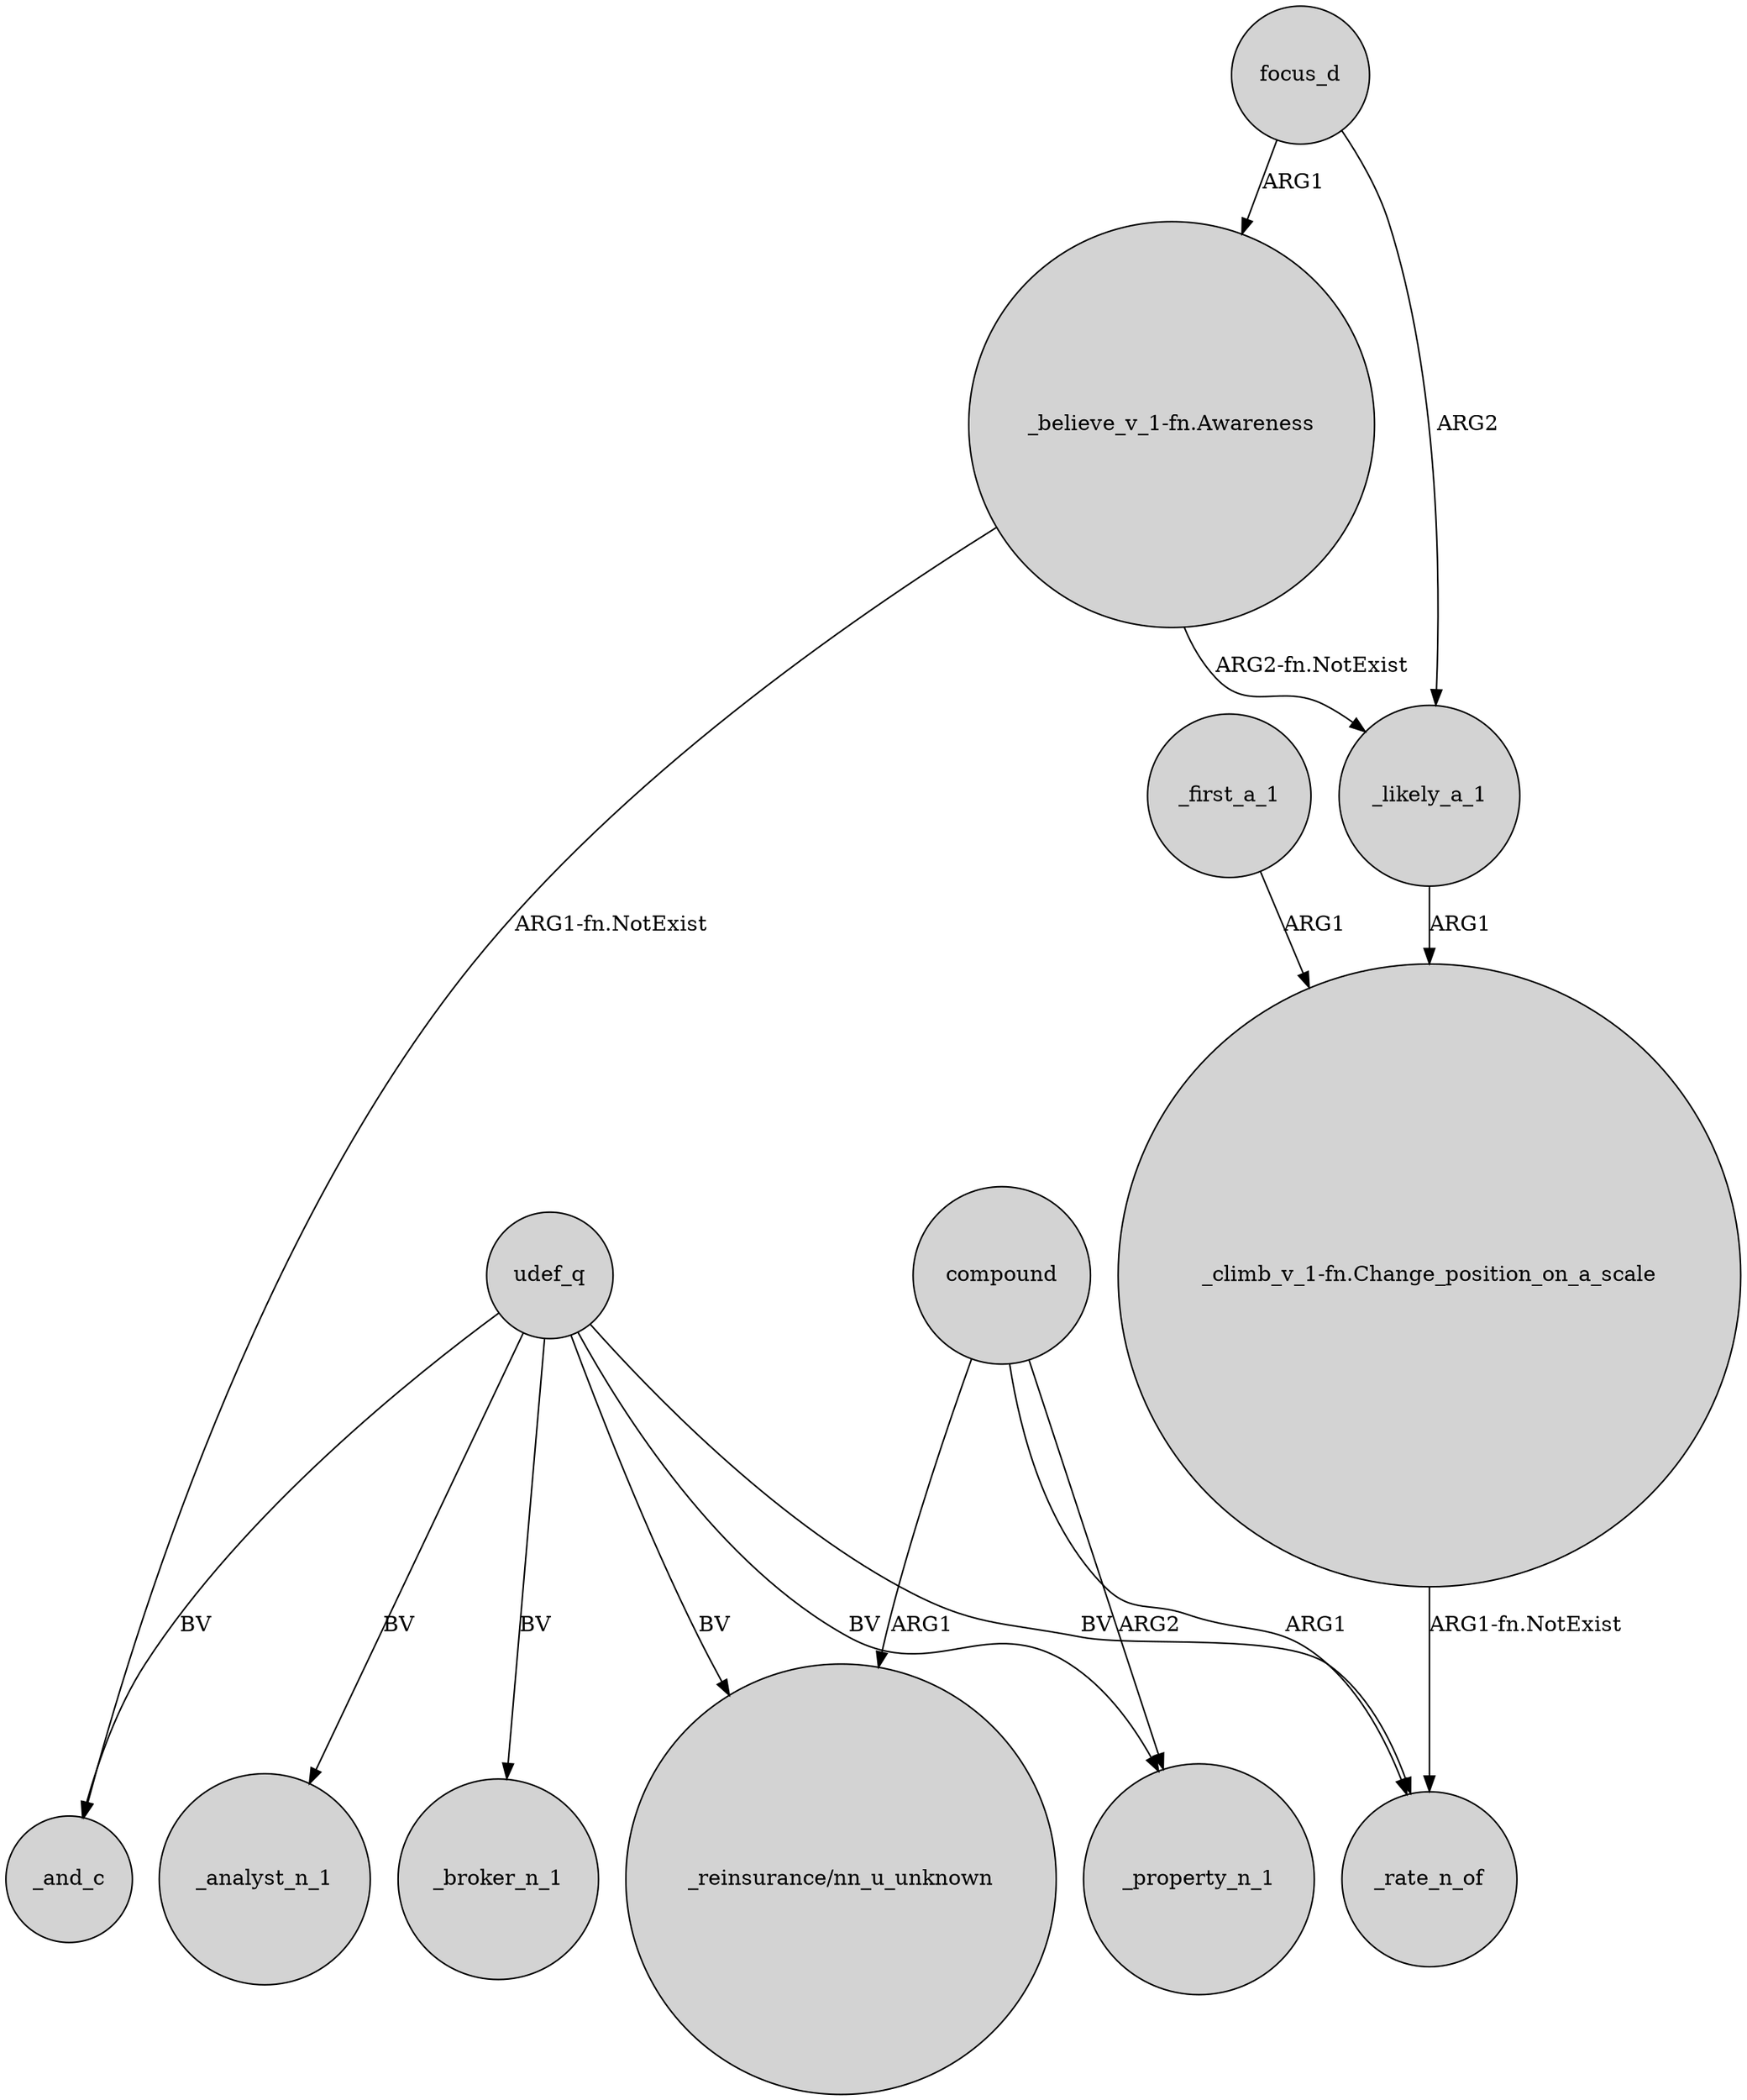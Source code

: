 digraph {
	node [shape=circle style=filled]
	compound -> _rate_n_of [label=ARG1]
	focus_d -> _likely_a_1 [label=ARG2]
	compound -> _property_n_1 [label=ARG2]
	_first_a_1 -> "_climb_v_1-fn.Change_position_on_a_scale" [label=ARG1]
	_likely_a_1 -> "_climb_v_1-fn.Change_position_on_a_scale" [label=ARG1]
	"_believe_v_1-fn.Awareness" -> _and_c [label="ARG1-fn.NotExist"]
	udef_q -> _rate_n_of [label=BV]
	"_believe_v_1-fn.Awareness" -> _likely_a_1 [label="ARG2-fn.NotExist"]
	compound -> "_reinsurance/nn_u_unknown" [label=ARG1]
	udef_q -> "_reinsurance/nn_u_unknown" [label=BV]
	udef_q -> _and_c [label=BV]
	udef_q -> _property_n_1 [label=BV]
	udef_q -> _broker_n_1 [label=BV]
	focus_d -> "_believe_v_1-fn.Awareness" [label=ARG1]
	udef_q -> _analyst_n_1 [label=BV]
	"_climb_v_1-fn.Change_position_on_a_scale" -> _rate_n_of [label="ARG1-fn.NotExist"]
}
